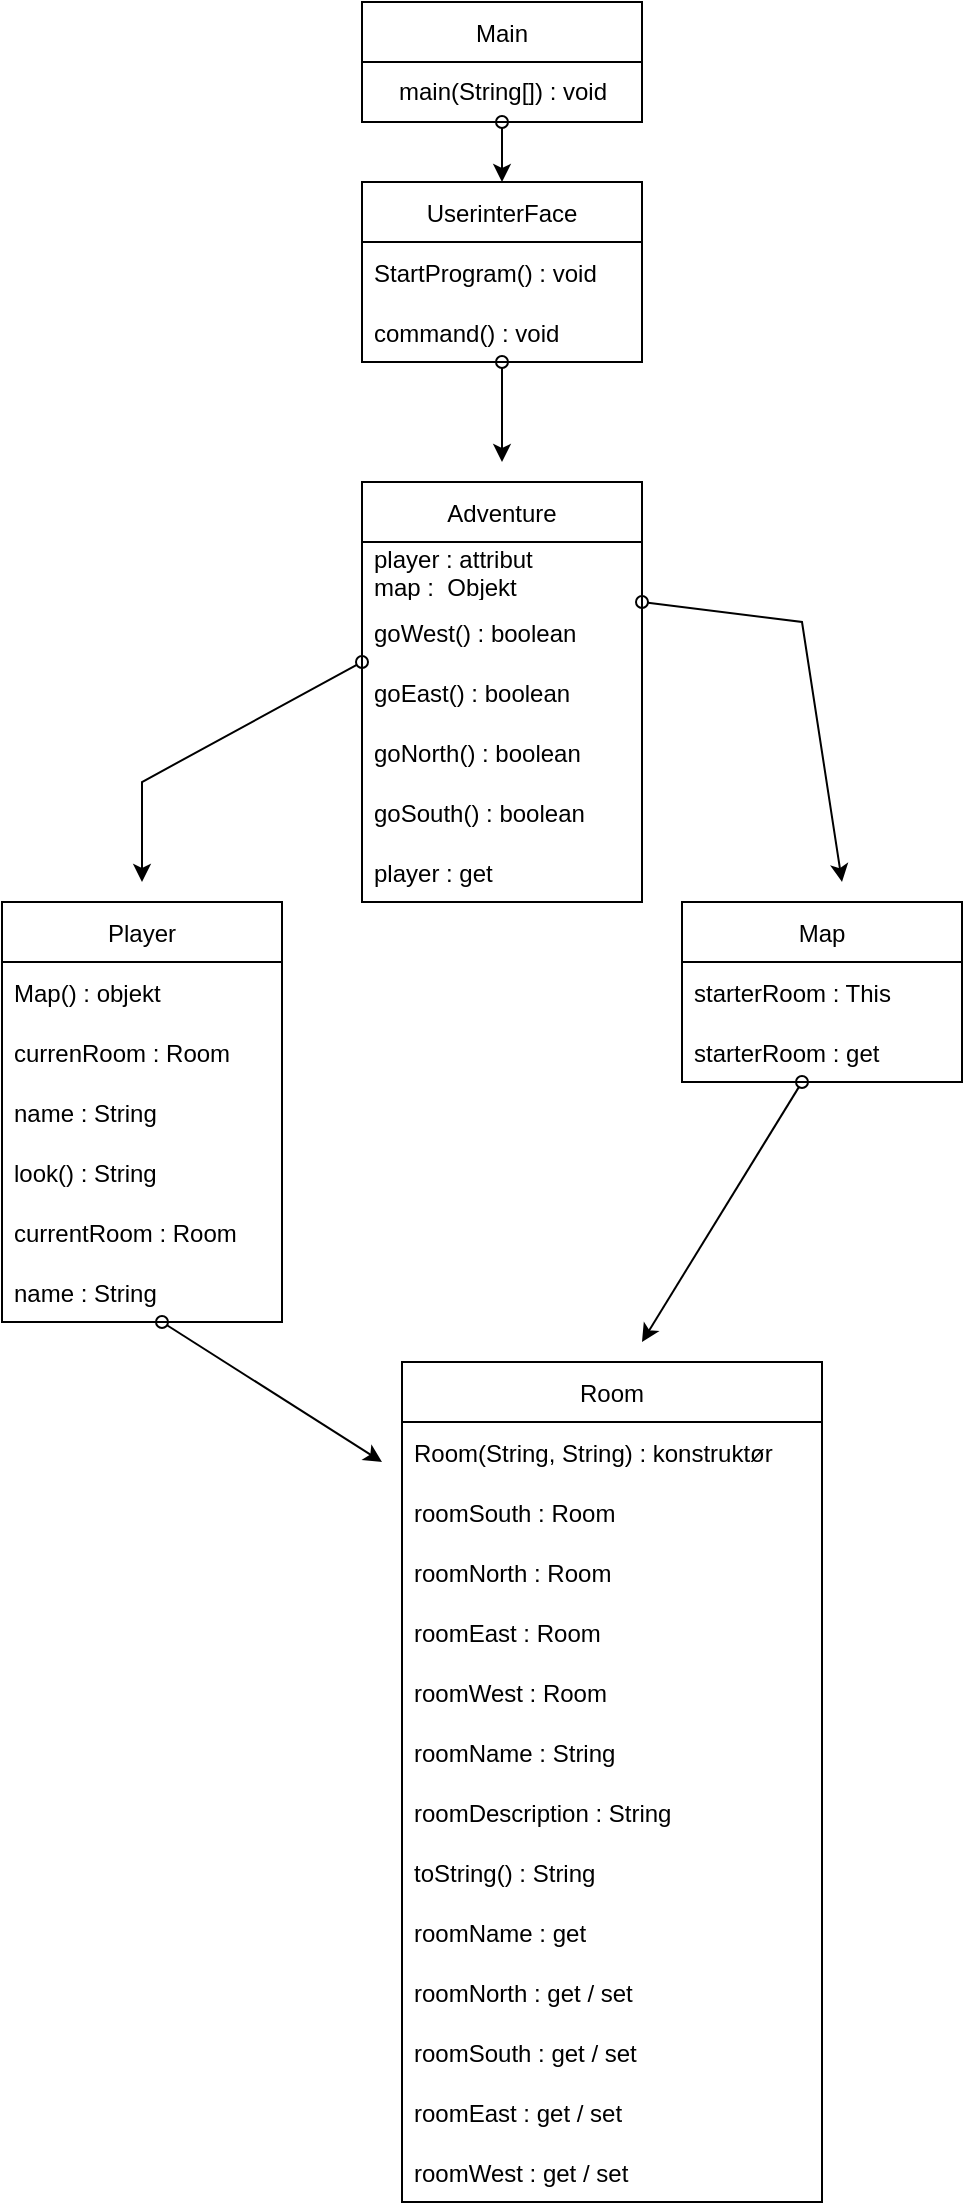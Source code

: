 <mxfile version="20.3.0" type="device"><diagram id="6Qe0mx5rfRLcx-LLRqul" name="Side-1"><mxGraphModel dx="2771" dy="574" grid="1" gridSize="10" guides="1" tooltips="1" connect="1" arrows="1" fold="1" page="1" pageScale="1" pageWidth="1654" pageHeight="2336" math="0" shadow="0"><root><mxCell id="0"/><mxCell id="1" parent="0"/><mxCell id="WSnxKYy-3Ri5bBxGoECZ-1" value="Main" style="swimlane;fontStyle=0;childLayout=stackLayout;horizontal=1;startSize=30;horizontalStack=0;resizeParent=1;resizeParentMax=0;resizeLast=0;collapsible=1;marginBottom=0;" vertex="1" parent="1"><mxGeometry x="160" y="110" width="140" height="60" as="geometry"/></mxCell><mxCell id="WSnxKYy-3Ri5bBxGoECZ-21" value="main(String[]) : void" style="text;html=1;align=center;verticalAlign=middle;resizable=0;points=[];autosize=1;strokeColor=none;fillColor=none;" vertex="1" parent="WSnxKYy-3Ri5bBxGoECZ-1"><mxGeometry y="30" width="140" height="30" as="geometry"/></mxCell><mxCell id="WSnxKYy-3Ri5bBxGoECZ-8" value="UserinterFace" style="swimlane;fontStyle=0;childLayout=stackLayout;horizontal=1;startSize=30;horizontalStack=0;resizeParent=1;resizeParentMax=0;resizeLast=0;collapsible=1;marginBottom=0;" vertex="1" parent="1"><mxGeometry x="160" y="200" width="140" height="90" as="geometry"/></mxCell><mxCell id="WSnxKYy-3Ri5bBxGoECZ-2" value="StartProgram() : void" style="text;strokeColor=none;fillColor=none;align=left;verticalAlign=middle;spacingLeft=4;spacingRight=4;overflow=hidden;points=[[0,0.5],[1,0.5]];portConstraint=eastwest;rotatable=0;" vertex="1" parent="WSnxKYy-3Ri5bBxGoECZ-8"><mxGeometry y="30" width="140" height="30" as="geometry"/></mxCell><mxCell id="WSnxKYy-3Ri5bBxGoECZ-23" value="command() : void" style="text;strokeColor=none;fillColor=none;align=left;verticalAlign=middle;spacingLeft=4;spacingRight=4;overflow=hidden;points=[[0,0.5],[1,0.5]];portConstraint=eastwest;rotatable=0;" vertex="1" parent="WSnxKYy-3Ri5bBxGoECZ-8"><mxGeometry y="60" width="140" height="30" as="geometry"/></mxCell><mxCell id="WSnxKYy-3Ri5bBxGoECZ-15" value="" style="endArrow=classic;html=1;rounded=0;entryX=0.5;entryY=0;entryDx=0;entryDy=0;startArrow=oval;startFill=0;" edge="1" parent="1" target="WSnxKYy-3Ri5bBxGoECZ-8"><mxGeometry width="50" height="50" relative="1" as="geometry"><mxPoint x="230" y="170" as="sourcePoint"/><mxPoint x="260" y="170" as="targetPoint"/></mxGeometry></mxCell><mxCell id="WSnxKYy-3Ri5bBxGoECZ-19" value="Adventure" style="swimlane;fontStyle=0;childLayout=stackLayout;horizontal=1;startSize=30;horizontalStack=0;resizeParent=1;resizeParentMax=0;resizeLast=0;collapsible=1;marginBottom=0;" vertex="1" parent="1"><mxGeometry x="160" y="350" width="140" height="210" as="geometry"/></mxCell><mxCell id="WSnxKYy-3Ri5bBxGoECZ-18" value="player : attribut&#10;map :  Objekt" style="text;strokeColor=none;fillColor=none;align=left;verticalAlign=middle;spacingLeft=4;spacingRight=4;overflow=hidden;points=[[0,0.5],[1,0.5]];portConstraint=eastwest;rotatable=0;" vertex="1" parent="WSnxKYy-3Ri5bBxGoECZ-19"><mxGeometry y="30" width="140" height="30" as="geometry"/></mxCell><mxCell id="WSnxKYy-3Ri5bBxGoECZ-25" value="goWest() : boolean" style="text;strokeColor=none;fillColor=none;align=left;verticalAlign=middle;spacingLeft=4;spacingRight=4;overflow=hidden;points=[[0,0.5],[1,0.5]];portConstraint=eastwest;rotatable=0;" vertex="1" parent="WSnxKYy-3Ri5bBxGoECZ-19"><mxGeometry y="60" width="140" height="30" as="geometry"/></mxCell><mxCell id="WSnxKYy-3Ri5bBxGoECZ-26" value="goEast() : boolean" style="text;strokeColor=none;fillColor=none;align=left;verticalAlign=middle;spacingLeft=4;spacingRight=4;overflow=hidden;points=[[0,0.5],[1,0.5]];portConstraint=eastwest;rotatable=0;" vertex="1" parent="WSnxKYy-3Ri5bBxGoECZ-19"><mxGeometry y="90" width="140" height="30" as="geometry"/></mxCell><mxCell id="WSnxKYy-3Ri5bBxGoECZ-27" value="goNorth() : boolean" style="text;strokeColor=none;fillColor=none;align=left;verticalAlign=middle;spacingLeft=4;spacingRight=4;overflow=hidden;points=[[0,0.5],[1,0.5]];portConstraint=eastwest;rotatable=0;" vertex="1" parent="WSnxKYy-3Ri5bBxGoECZ-19"><mxGeometry y="120" width="140" height="30" as="geometry"/></mxCell><mxCell id="WSnxKYy-3Ri5bBxGoECZ-28" value="goSouth() : boolean" style="text;strokeColor=none;fillColor=none;align=left;verticalAlign=middle;spacingLeft=4;spacingRight=4;overflow=hidden;points=[[0,0.5],[1,0.5]];portConstraint=eastwest;rotatable=0;" vertex="1" parent="WSnxKYy-3Ri5bBxGoECZ-19"><mxGeometry y="150" width="140" height="30" as="geometry"/></mxCell><mxCell id="WSnxKYy-3Ri5bBxGoECZ-29" value="player : get" style="text;strokeColor=none;fillColor=none;align=left;verticalAlign=middle;spacingLeft=4;spacingRight=4;overflow=hidden;points=[[0,0.5],[1,0.5]];portConstraint=eastwest;rotatable=0;" vertex="1" parent="WSnxKYy-3Ri5bBxGoECZ-19"><mxGeometry y="180" width="140" height="30" as="geometry"/></mxCell><mxCell id="WSnxKYy-3Ri5bBxGoECZ-24" value="" style="endArrow=classic;html=1;rounded=0;startArrow=oval;startFill=0;" edge="1" parent="1"><mxGeometry width="50" height="50" relative="1" as="geometry"><mxPoint x="230" y="290" as="sourcePoint"/><mxPoint x="230" y="340" as="targetPoint"/><Array as="points"/></mxGeometry></mxCell><mxCell id="WSnxKYy-3Ri5bBxGoECZ-31" value="Map" style="swimlane;fontStyle=0;childLayout=stackLayout;horizontal=1;startSize=30;horizontalStack=0;resizeParent=1;resizeParentMax=0;resizeLast=0;collapsible=1;marginBottom=0;" vertex="1" parent="1"><mxGeometry x="320" y="560" width="140" height="90" as="geometry"/></mxCell><mxCell id="WSnxKYy-3Ri5bBxGoECZ-37" value="starterRoom : This" style="text;strokeColor=none;fillColor=none;align=left;verticalAlign=middle;spacingLeft=4;spacingRight=4;overflow=hidden;points=[[0,0.5],[1,0.5]];portConstraint=eastwest;rotatable=0;" vertex="1" parent="WSnxKYy-3Ri5bBxGoECZ-31"><mxGeometry y="30" width="140" height="30" as="geometry"/></mxCell><mxCell id="WSnxKYy-3Ri5bBxGoECZ-38" value="starterRoom : get" style="text;strokeColor=none;fillColor=none;align=left;verticalAlign=middle;spacingLeft=4;spacingRight=4;overflow=hidden;points=[[0,0.5],[1,0.5]];portConstraint=eastwest;rotatable=0;" vertex="1" parent="WSnxKYy-3Ri5bBxGoECZ-31"><mxGeometry y="60" width="140" height="30" as="geometry"/></mxCell><mxCell id="WSnxKYy-3Ri5bBxGoECZ-39" value="Player" style="swimlane;fontStyle=0;childLayout=stackLayout;horizontal=1;startSize=30;horizontalStack=0;resizeParent=1;resizeParentMax=0;resizeLast=0;collapsible=1;marginBottom=0;" vertex="1" parent="1"><mxGeometry x="-20" y="560" width="140" height="210" as="geometry"/></mxCell><mxCell id="WSnxKYy-3Ri5bBxGoECZ-40" value="Map() : objekt" style="text;strokeColor=none;fillColor=none;align=left;verticalAlign=middle;spacingLeft=4;spacingRight=4;overflow=hidden;points=[[0,0.5],[1,0.5]];portConstraint=eastwest;rotatable=0;" vertex="1" parent="WSnxKYy-3Ri5bBxGoECZ-39"><mxGeometry y="30" width="140" height="30" as="geometry"/></mxCell><mxCell id="WSnxKYy-3Ri5bBxGoECZ-41" value="currenRoom : Room" style="text;strokeColor=none;fillColor=none;align=left;verticalAlign=middle;spacingLeft=4;spacingRight=4;overflow=hidden;points=[[0,0.5],[1,0.5]];portConstraint=eastwest;rotatable=0;" vertex="1" parent="WSnxKYy-3Ri5bBxGoECZ-39"><mxGeometry y="60" width="140" height="30" as="geometry"/></mxCell><mxCell id="WSnxKYy-3Ri5bBxGoECZ-42" value="name : String" style="text;strokeColor=none;fillColor=none;align=left;verticalAlign=middle;spacingLeft=4;spacingRight=4;overflow=hidden;points=[[0,0.5],[1,0.5]];portConstraint=eastwest;rotatable=0;" vertex="1" parent="WSnxKYy-3Ri5bBxGoECZ-39"><mxGeometry y="90" width="140" height="30" as="geometry"/></mxCell><mxCell id="WSnxKYy-3Ri5bBxGoECZ-48" value="look() : String" style="text;strokeColor=none;fillColor=none;align=left;verticalAlign=middle;spacingLeft=4;spacingRight=4;overflow=hidden;points=[[0,0.5],[1,0.5]];portConstraint=eastwest;rotatable=0;" vertex="1" parent="WSnxKYy-3Ri5bBxGoECZ-39"><mxGeometry y="120" width="140" height="30" as="geometry"/></mxCell><mxCell id="WSnxKYy-3Ri5bBxGoECZ-49" value="currentRoom : Room" style="text;strokeColor=none;fillColor=none;align=left;verticalAlign=middle;spacingLeft=4;spacingRight=4;overflow=hidden;points=[[0,0.5],[1,0.5]];portConstraint=eastwest;rotatable=0;" vertex="1" parent="WSnxKYy-3Ri5bBxGoECZ-39"><mxGeometry y="150" width="140" height="30" as="geometry"/></mxCell><mxCell id="WSnxKYy-3Ri5bBxGoECZ-50" value="name : String" style="text;strokeColor=none;fillColor=none;align=left;verticalAlign=middle;spacingLeft=4;spacingRight=4;overflow=hidden;points=[[0,0.5],[1,0.5]];portConstraint=eastwest;rotatable=0;" vertex="1" parent="WSnxKYy-3Ri5bBxGoECZ-39"><mxGeometry y="180" width="140" height="30" as="geometry"/></mxCell><mxCell id="WSnxKYy-3Ri5bBxGoECZ-43" value="Room" style="swimlane;fontStyle=0;childLayout=stackLayout;horizontal=1;startSize=30;horizontalStack=0;resizeParent=1;resizeParentMax=0;resizeLast=0;collapsible=1;marginBottom=0;" vertex="1" parent="1"><mxGeometry x="180" y="790" width="210" height="420" as="geometry"/></mxCell><mxCell id="WSnxKYy-3Ri5bBxGoECZ-44" value="Room(String, String) : konstruktør" style="text;strokeColor=none;fillColor=none;align=left;verticalAlign=middle;spacingLeft=4;spacingRight=4;overflow=hidden;points=[[0,0.5],[1,0.5]];portConstraint=eastwest;rotatable=0;" vertex="1" parent="WSnxKYy-3Ri5bBxGoECZ-43"><mxGeometry y="30" width="210" height="30" as="geometry"/></mxCell><mxCell id="WSnxKYy-3Ri5bBxGoECZ-45" value="roomSouth : Room" style="text;strokeColor=none;fillColor=none;align=left;verticalAlign=middle;spacingLeft=4;spacingRight=4;overflow=hidden;points=[[0,0.5],[1,0.5]];portConstraint=eastwest;rotatable=0;" vertex="1" parent="WSnxKYy-3Ri5bBxGoECZ-43"><mxGeometry y="60" width="210" height="30" as="geometry"/></mxCell><mxCell id="WSnxKYy-3Ri5bBxGoECZ-46" value="roomNorth : Room" style="text;strokeColor=none;fillColor=none;align=left;verticalAlign=middle;spacingLeft=4;spacingRight=4;overflow=hidden;points=[[0,0.5],[1,0.5]];portConstraint=eastwest;rotatable=0;" vertex="1" parent="WSnxKYy-3Ri5bBxGoECZ-43"><mxGeometry y="90" width="210" height="30" as="geometry"/></mxCell><mxCell id="WSnxKYy-3Ri5bBxGoECZ-47" value="roomEast : Room" style="text;strokeColor=none;fillColor=none;align=left;verticalAlign=middle;spacingLeft=4;spacingRight=4;overflow=hidden;points=[[0,0.5],[1,0.5]];portConstraint=eastwest;rotatable=0;" vertex="1" parent="WSnxKYy-3Ri5bBxGoECZ-43"><mxGeometry y="120" width="210" height="30" as="geometry"/></mxCell><mxCell id="WSnxKYy-3Ri5bBxGoECZ-51" value="roomWest : Room" style="text;strokeColor=none;fillColor=none;align=left;verticalAlign=middle;spacingLeft=4;spacingRight=4;overflow=hidden;points=[[0,0.5],[1,0.5]];portConstraint=eastwest;rotatable=0;" vertex="1" parent="WSnxKYy-3Ri5bBxGoECZ-43"><mxGeometry y="150" width="210" height="30" as="geometry"/></mxCell><mxCell id="WSnxKYy-3Ri5bBxGoECZ-52" value="roomName : String" style="text;strokeColor=none;fillColor=none;align=left;verticalAlign=middle;spacingLeft=4;spacingRight=4;overflow=hidden;points=[[0,0.5],[1,0.5]];portConstraint=eastwest;rotatable=0;" vertex="1" parent="WSnxKYy-3Ri5bBxGoECZ-43"><mxGeometry y="180" width="210" height="30" as="geometry"/></mxCell><mxCell id="WSnxKYy-3Ri5bBxGoECZ-53" value="roomDescription : String" style="text;strokeColor=none;fillColor=none;align=left;verticalAlign=middle;spacingLeft=4;spacingRight=4;overflow=hidden;points=[[0,0.5],[1,0.5]];portConstraint=eastwest;rotatable=0;" vertex="1" parent="WSnxKYy-3Ri5bBxGoECZ-43"><mxGeometry y="210" width="210" height="30" as="geometry"/></mxCell><mxCell id="WSnxKYy-3Ri5bBxGoECZ-54" value="toString() : String" style="text;strokeColor=none;fillColor=none;align=left;verticalAlign=middle;spacingLeft=4;spacingRight=4;overflow=hidden;points=[[0,0.5],[1,0.5]];portConstraint=eastwest;rotatable=0;" vertex="1" parent="WSnxKYy-3Ri5bBxGoECZ-43"><mxGeometry y="240" width="210" height="30" as="geometry"/></mxCell><mxCell id="WSnxKYy-3Ri5bBxGoECZ-55" value="roomName : get" style="text;strokeColor=none;fillColor=none;align=left;verticalAlign=middle;spacingLeft=4;spacingRight=4;overflow=hidden;points=[[0,0.5],[1,0.5]];portConstraint=eastwest;rotatable=0;" vertex="1" parent="WSnxKYy-3Ri5bBxGoECZ-43"><mxGeometry y="270" width="210" height="30" as="geometry"/></mxCell><mxCell id="WSnxKYy-3Ri5bBxGoECZ-56" value="roomNorth : get / set" style="text;strokeColor=none;fillColor=none;align=left;verticalAlign=middle;spacingLeft=4;spacingRight=4;overflow=hidden;points=[[0,0.5],[1,0.5]];portConstraint=eastwest;rotatable=0;" vertex="1" parent="WSnxKYy-3Ri5bBxGoECZ-43"><mxGeometry y="300" width="210" height="30" as="geometry"/></mxCell><mxCell id="WSnxKYy-3Ri5bBxGoECZ-57" value="roomSouth : get / set" style="text;strokeColor=none;fillColor=none;align=left;verticalAlign=middle;spacingLeft=4;spacingRight=4;overflow=hidden;points=[[0,0.5],[1,0.5]];portConstraint=eastwest;rotatable=0;" vertex="1" parent="WSnxKYy-3Ri5bBxGoECZ-43"><mxGeometry y="330" width="210" height="30" as="geometry"/></mxCell><mxCell id="WSnxKYy-3Ri5bBxGoECZ-58" value="roomEast : get / set" style="text;strokeColor=none;fillColor=none;align=left;verticalAlign=middle;spacingLeft=4;spacingRight=4;overflow=hidden;points=[[0,0.5],[1,0.5]];portConstraint=eastwest;rotatable=0;" vertex="1" parent="WSnxKYy-3Ri5bBxGoECZ-43"><mxGeometry y="360" width="210" height="30" as="geometry"/></mxCell><mxCell id="WSnxKYy-3Ri5bBxGoECZ-59" value="roomWest : get / set" style="text;strokeColor=none;fillColor=none;align=left;verticalAlign=middle;spacingLeft=4;spacingRight=4;overflow=hidden;points=[[0,0.5],[1,0.5]];portConstraint=eastwest;rotatable=0;" vertex="1" parent="WSnxKYy-3Ri5bBxGoECZ-43"><mxGeometry y="390" width="210" height="30" as="geometry"/></mxCell><mxCell id="WSnxKYy-3Ri5bBxGoECZ-60" value="" style="endArrow=classic;html=1;rounded=0;startArrow=oval;startFill=0;exitX=1;exitY=0;exitDx=0;exitDy=0;exitPerimeter=0;" edge="1" parent="1" source="WSnxKYy-3Ri5bBxGoECZ-25"><mxGeometry width="50" height="50" relative="1" as="geometry"><mxPoint x="320" y="410" as="sourcePoint"/><mxPoint x="400" y="550" as="targetPoint"/><Array as="points"><mxPoint x="380" y="420"/></Array></mxGeometry></mxCell><mxCell id="WSnxKYy-3Ri5bBxGoECZ-61" value="" style="endArrow=classic;html=1;rounded=0;startArrow=oval;startFill=0;" edge="1" parent="1"><mxGeometry width="50" height="50" relative="1" as="geometry"><mxPoint x="160" y="440" as="sourcePoint"/><mxPoint x="50" y="550" as="targetPoint"/><Array as="points"><mxPoint x="50" y="500"/></Array></mxGeometry></mxCell><mxCell id="WSnxKYy-3Ri5bBxGoECZ-62" value="" style="endArrow=classic;html=1;rounded=0;startArrow=oval;startFill=0;" edge="1" parent="1"><mxGeometry width="50" height="50" relative="1" as="geometry"><mxPoint x="380" y="650" as="sourcePoint"/><mxPoint x="300" y="780" as="targetPoint"/><Array as="points"/></mxGeometry></mxCell><mxCell id="WSnxKYy-3Ri5bBxGoECZ-63" value="" style="endArrow=classic;html=1;rounded=0;startArrow=oval;startFill=0;" edge="1" parent="1"><mxGeometry width="50" height="50" relative="1" as="geometry"><mxPoint x="60" y="770" as="sourcePoint"/><mxPoint x="170" y="840" as="targetPoint"/><Array as="points"/></mxGeometry></mxCell></root></mxGraphModel></diagram></mxfile>